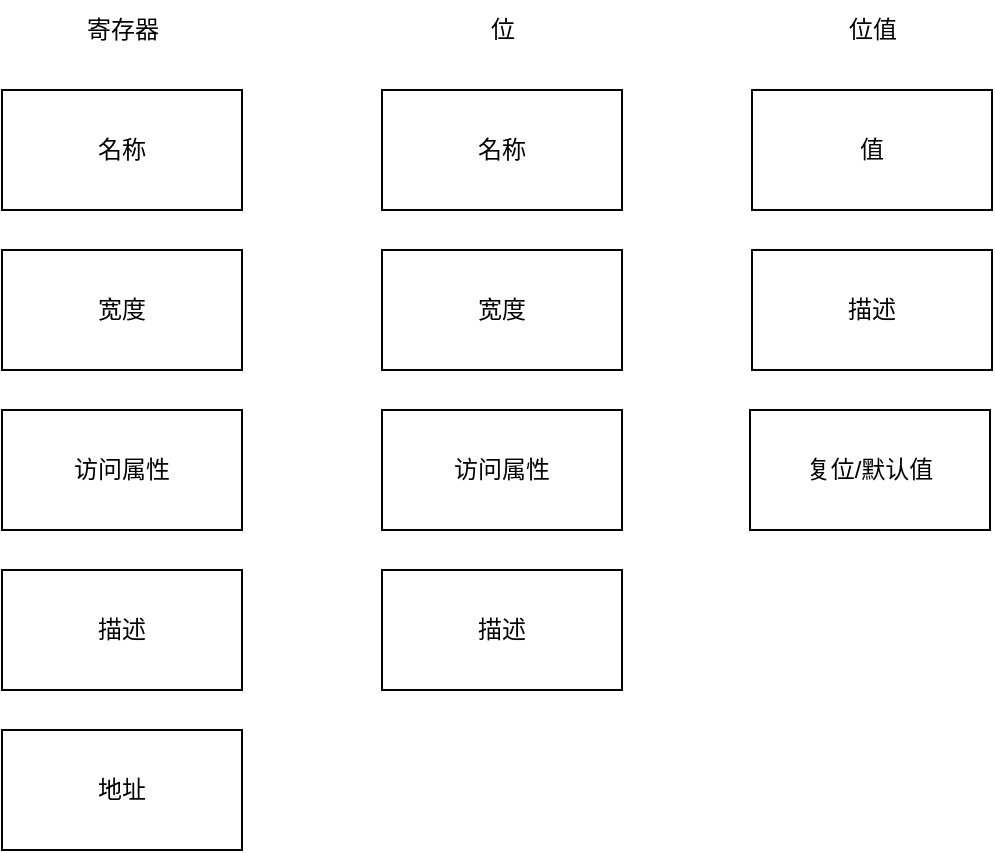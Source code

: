 <mxfile version="20.8.13" type="github">
  <diagram name="第 1 页" id="AH_w1nHqAPpir6q_A99F">
    <mxGraphModel dx="1434" dy="782" grid="1" gridSize="10" guides="1" tooltips="1" connect="1" arrows="1" fold="1" page="1" pageScale="1" pageWidth="827" pageHeight="1169" math="0" shadow="0">
      <root>
        <mxCell id="0" />
        <mxCell id="1" parent="0" />
        <mxCell id="Z-bGXqOTahaZ1RSi7V5y-1" value="名称" style="rounded=0;whiteSpace=wrap;html=1;" vertex="1" parent="1">
          <mxGeometry x="110" y="125" width="120" height="60" as="geometry" />
        </mxCell>
        <mxCell id="Z-bGXqOTahaZ1RSi7V5y-2" value="宽度" style="rounded=0;whiteSpace=wrap;html=1;" vertex="1" parent="1">
          <mxGeometry x="110" y="205" width="120" height="60" as="geometry" />
        </mxCell>
        <mxCell id="Z-bGXqOTahaZ1RSi7V5y-3" value="访问属性" style="rounded=0;whiteSpace=wrap;html=1;" vertex="1" parent="1">
          <mxGeometry x="110" y="285" width="120" height="60" as="geometry" />
        </mxCell>
        <mxCell id="Z-bGXqOTahaZ1RSi7V5y-4" value="描述" style="rounded=0;whiteSpace=wrap;html=1;" vertex="1" parent="1">
          <mxGeometry x="110" y="365" width="120" height="60" as="geometry" />
        </mxCell>
        <mxCell id="Z-bGXqOTahaZ1RSi7V5y-5" value="地址" style="rounded=0;whiteSpace=wrap;html=1;" vertex="1" parent="1">
          <mxGeometry x="110" y="445" width="120" height="60" as="geometry" />
        </mxCell>
        <mxCell id="Z-bGXqOTahaZ1RSi7V5y-6" value="寄存器" style="text;html=1;align=center;verticalAlign=middle;resizable=0;points=[];autosize=1;strokeColor=none;fillColor=none;" vertex="1" parent="1">
          <mxGeometry x="140" y="80" width="60" height="30" as="geometry" />
        </mxCell>
        <mxCell id="Z-bGXqOTahaZ1RSi7V5y-7" value="名称" style="rounded=0;whiteSpace=wrap;html=1;" vertex="1" parent="1">
          <mxGeometry x="300" y="125" width="120" height="60" as="geometry" />
        </mxCell>
        <mxCell id="Z-bGXqOTahaZ1RSi7V5y-8" value="位" style="text;html=1;align=center;verticalAlign=middle;resizable=0;points=[];autosize=1;strokeColor=none;fillColor=none;" vertex="1" parent="1">
          <mxGeometry x="340" y="80" width="40" height="30" as="geometry" />
        </mxCell>
        <mxCell id="Z-bGXqOTahaZ1RSi7V5y-9" value="宽度" style="rounded=0;whiteSpace=wrap;html=1;" vertex="1" parent="1">
          <mxGeometry x="300" y="205" width="120" height="60" as="geometry" />
        </mxCell>
        <mxCell id="Z-bGXqOTahaZ1RSi7V5y-11" value="访问属性" style="rounded=0;whiteSpace=wrap;html=1;" vertex="1" parent="1">
          <mxGeometry x="300" y="285" width="120" height="60" as="geometry" />
        </mxCell>
        <mxCell id="Z-bGXqOTahaZ1RSi7V5y-12" value="描述" style="rounded=0;whiteSpace=wrap;html=1;" vertex="1" parent="1">
          <mxGeometry x="300" y="365" width="120" height="60" as="geometry" />
        </mxCell>
        <mxCell id="Z-bGXqOTahaZ1RSi7V5y-13" value="位值" style="text;html=1;align=center;verticalAlign=middle;resizable=0;points=[];autosize=1;strokeColor=none;fillColor=none;" vertex="1" parent="1">
          <mxGeometry x="520" y="80" width="50" height="30" as="geometry" />
        </mxCell>
        <mxCell id="Z-bGXqOTahaZ1RSi7V5y-14" value="值" style="rounded=0;whiteSpace=wrap;html=1;" vertex="1" parent="1">
          <mxGeometry x="485" y="125" width="120" height="60" as="geometry" />
        </mxCell>
        <mxCell id="Z-bGXqOTahaZ1RSi7V5y-15" value="描述" style="rounded=0;whiteSpace=wrap;html=1;" vertex="1" parent="1">
          <mxGeometry x="485" y="205" width="120" height="60" as="geometry" />
        </mxCell>
        <mxCell id="Z-bGXqOTahaZ1RSi7V5y-17" value="复位/默认值" style="rounded=0;whiteSpace=wrap;html=1;" vertex="1" parent="1">
          <mxGeometry x="484" y="285" width="120" height="60" as="geometry" />
        </mxCell>
      </root>
    </mxGraphModel>
  </diagram>
</mxfile>
